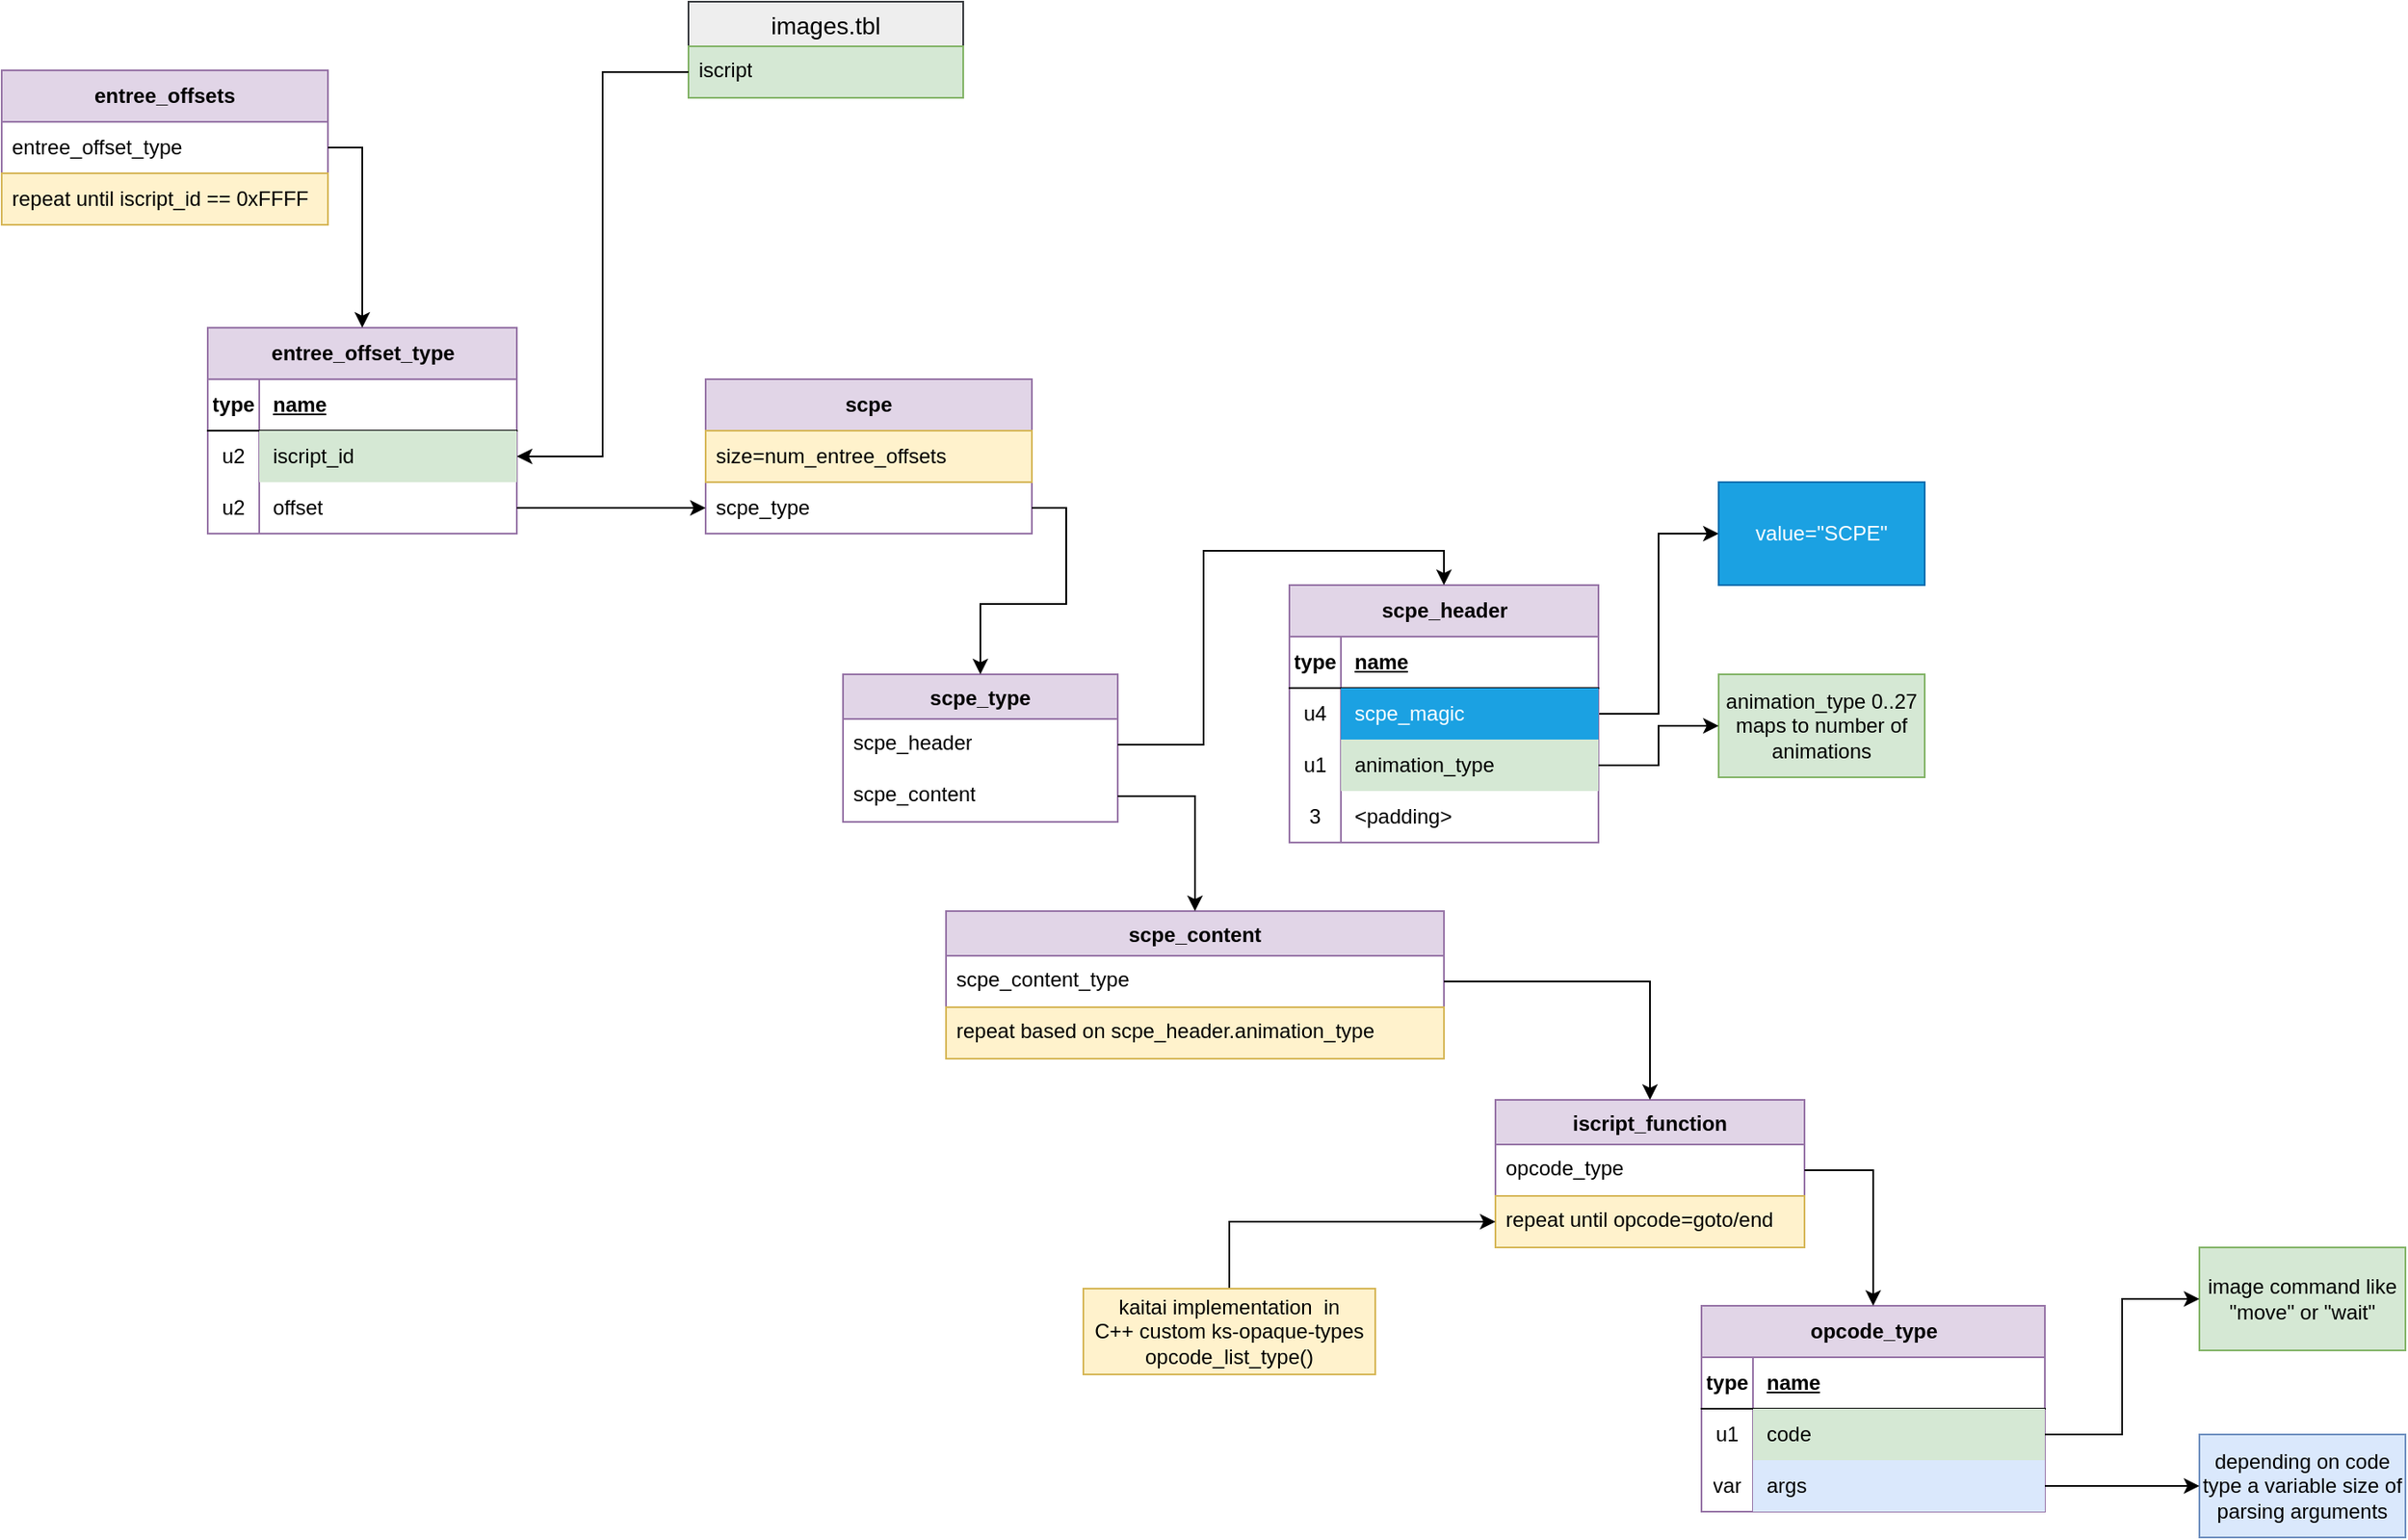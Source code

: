 <mxfile version="24.7.16">
  <diagram name="Seite-1" id="KFdxUCkT2mGUEJN-284l">
    <mxGraphModel dx="2025" dy="1865" grid="1" gridSize="10" guides="1" tooltips="1" connect="1" arrows="1" fold="1" page="1" pageScale="1" pageWidth="827" pageHeight="1169" math="0" shadow="0">
      <root>
        <mxCell id="0" />
        <mxCell id="1" parent="0" />
        <mxCell id="UYgS50BEV_OBPUOMT7Mz-1" value="&lt;b&gt;entree_offsets&lt;/b&gt;" style="swimlane;fontStyle=0;childLayout=stackLayout;horizontal=1;startSize=30;horizontalStack=0;resizeParent=1;resizeParentMax=0;resizeLast=0;collapsible=1;marginBottom=0;whiteSpace=wrap;html=1;fillColor=#e1d5e7;strokeColor=#9673a6;" parent="1" vertex="1">
          <mxGeometry x="-130" y="-90" width="190" height="90" as="geometry" />
        </mxCell>
        <mxCell id="UYgS50BEV_OBPUOMT7Mz-2" value="&lt;span style=&quot;text-align: center; text-wrap: nowrap;&quot;&gt;entree_offset_type&lt;/span&gt;" style="text;strokeColor=none;fillColor=none;align=left;verticalAlign=middle;spacingLeft=4;spacingRight=4;overflow=hidden;points=[[0,0.5],[1,0.5]];portConstraint=eastwest;rotatable=0;whiteSpace=wrap;html=1;" parent="UYgS50BEV_OBPUOMT7Mz-1" vertex="1">
          <mxGeometry y="30" width="190" height="30" as="geometry" />
        </mxCell>
        <mxCell id="UYgS50BEV_OBPUOMT7Mz-4" value="repeat until iscript_id == 0xFFFF" style="text;strokeColor=#d6b656;fillColor=#fff2cc;align=left;verticalAlign=middle;spacingLeft=4;spacingRight=4;overflow=hidden;points=[[0,0.5],[1,0.5]];portConstraint=eastwest;rotatable=0;whiteSpace=wrap;html=1;" parent="UYgS50BEV_OBPUOMT7Mz-1" vertex="1">
          <mxGeometry y="60" width="190" height="30" as="geometry" />
        </mxCell>
        <mxCell id="UYgS50BEV_OBPUOMT7Mz-25" value="entree_offset_type" style="shape=table;startSize=30;container=1;collapsible=1;childLayout=tableLayout;fixedRows=1;rowLines=0;fontStyle=1;align=center;resizeLast=1;html=1;fillColor=#e1d5e7;strokeColor=#9673a6;" parent="1" vertex="1">
          <mxGeometry x="-10" y="60" width="180" height="120" as="geometry" />
        </mxCell>
        <mxCell id="UYgS50BEV_OBPUOMT7Mz-26" value="" style="shape=tableRow;horizontal=0;startSize=0;swimlaneHead=0;swimlaneBody=0;fillColor=none;collapsible=0;dropTarget=0;points=[[0,0.5],[1,0.5]];portConstraint=eastwest;top=0;left=0;right=0;bottom=1;" parent="UYgS50BEV_OBPUOMT7Mz-25" vertex="1">
          <mxGeometry y="30" width="180" height="30" as="geometry" />
        </mxCell>
        <mxCell id="UYgS50BEV_OBPUOMT7Mz-27" value="type" style="shape=partialRectangle;connectable=0;fillColor=none;top=0;left=0;bottom=0;right=0;fontStyle=1;overflow=hidden;whiteSpace=wrap;html=1;" parent="UYgS50BEV_OBPUOMT7Mz-26" vertex="1">
          <mxGeometry width="30" height="30" as="geometry">
            <mxRectangle width="30" height="30" as="alternateBounds" />
          </mxGeometry>
        </mxCell>
        <mxCell id="UYgS50BEV_OBPUOMT7Mz-28" value="name" style="shape=partialRectangle;connectable=0;fillColor=none;top=0;left=0;bottom=0;right=0;align=left;spacingLeft=6;fontStyle=5;overflow=hidden;whiteSpace=wrap;html=1;" parent="UYgS50BEV_OBPUOMT7Mz-26" vertex="1">
          <mxGeometry x="30" width="150" height="30" as="geometry">
            <mxRectangle width="150" height="30" as="alternateBounds" />
          </mxGeometry>
        </mxCell>
        <mxCell id="UYgS50BEV_OBPUOMT7Mz-29" value="" style="shape=tableRow;horizontal=0;startSize=0;swimlaneHead=0;swimlaneBody=0;fillColor=none;collapsible=0;dropTarget=0;points=[[0,0.5],[1,0.5]];portConstraint=eastwest;top=0;left=0;right=0;bottom=0;" parent="UYgS50BEV_OBPUOMT7Mz-25" vertex="1">
          <mxGeometry y="60" width="180" height="30" as="geometry" />
        </mxCell>
        <mxCell id="UYgS50BEV_OBPUOMT7Mz-30" value="u2" style="shape=partialRectangle;connectable=0;fillColor=none;top=0;left=0;bottom=0;right=0;editable=1;overflow=hidden;whiteSpace=wrap;html=1;" parent="UYgS50BEV_OBPUOMT7Mz-29" vertex="1">
          <mxGeometry width="30" height="30" as="geometry">
            <mxRectangle width="30" height="30" as="alternateBounds" />
          </mxGeometry>
        </mxCell>
        <mxCell id="UYgS50BEV_OBPUOMT7Mz-31" value="iscript_id" style="shape=partialRectangle;connectable=0;fillColor=#d5e8d4;top=0;left=0;bottom=0;right=0;align=left;spacingLeft=6;overflow=hidden;whiteSpace=wrap;html=1;strokeColor=#82b366;" parent="UYgS50BEV_OBPUOMT7Mz-29" vertex="1">
          <mxGeometry x="30" width="150" height="30" as="geometry">
            <mxRectangle width="150" height="30" as="alternateBounds" />
          </mxGeometry>
        </mxCell>
        <mxCell id="UYgS50BEV_OBPUOMT7Mz-32" value="" style="shape=tableRow;horizontal=0;startSize=0;swimlaneHead=0;swimlaneBody=0;fillColor=none;collapsible=0;dropTarget=0;points=[[0,0.5],[1,0.5]];portConstraint=eastwest;top=0;left=0;right=0;bottom=0;" parent="UYgS50BEV_OBPUOMT7Mz-25" vertex="1">
          <mxGeometry y="90" width="180" height="30" as="geometry" />
        </mxCell>
        <mxCell id="UYgS50BEV_OBPUOMT7Mz-33" value="u2" style="shape=partialRectangle;connectable=0;fillColor=none;top=0;left=0;bottom=0;right=0;editable=1;overflow=hidden;whiteSpace=wrap;html=1;" parent="UYgS50BEV_OBPUOMT7Mz-32" vertex="1">
          <mxGeometry width="30" height="30" as="geometry">
            <mxRectangle width="30" height="30" as="alternateBounds" />
          </mxGeometry>
        </mxCell>
        <mxCell id="UYgS50BEV_OBPUOMT7Mz-34" value="offset" style="shape=partialRectangle;connectable=0;fillColor=none;top=0;left=0;bottom=0;right=0;align=left;spacingLeft=6;overflow=hidden;whiteSpace=wrap;html=1;" parent="UYgS50BEV_OBPUOMT7Mz-32" vertex="1">
          <mxGeometry x="30" width="150" height="30" as="geometry">
            <mxRectangle width="150" height="30" as="alternateBounds" />
          </mxGeometry>
        </mxCell>
        <mxCell id="UYgS50BEV_OBPUOMT7Mz-38" style="edgeStyle=orthogonalEdgeStyle;rounded=0;orthogonalLoop=1;jettySize=auto;html=1;exitX=1;exitY=0.5;exitDx=0;exitDy=0;entryX=0.5;entryY=0;entryDx=0;entryDy=0;" parent="1" source="UYgS50BEV_OBPUOMT7Mz-2" target="UYgS50BEV_OBPUOMT7Mz-25" edge="1">
          <mxGeometry relative="1" as="geometry" />
        </mxCell>
        <mxCell id="UYgS50BEV_OBPUOMT7Mz-39" value="&lt;b&gt;scpe&lt;/b&gt;" style="swimlane;fontStyle=0;childLayout=stackLayout;horizontal=1;startSize=30;horizontalStack=0;resizeParent=1;resizeParentMax=0;resizeLast=0;collapsible=1;marginBottom=0;whiteSpace=wrap;html=1;fillColor=#e1d5e7;strokeColor=#9673a6;" parent="1" vertex="1">
          <mxGeometry x="280" y="90" width="190" height="90" as="geometry" />
        </mxCell>
        <mxCell id="UYgS50BEV_OBPUOMT7Mz-43" value="size=num_entree_offsets" style="text;strokeColor=#d6b656;fillColor=#fff2cc;align=left;verticalAlign=middle;spacingLeft=4;spacingRight=4;overflow=hidden;points=[[0,0.5],[1,0.5]];portConstraint=eastwest;rotatable=0;whiteSpace=wrap;html=1;" parent="UYgS50BEV_OBPUOMT7Mz-39" vertex="1">
          <mxGeometry y="30" width="190" height="30" as="geometry" />
        </mxCell>
        <mxCell id="UYgS50BEV_OBPUOMT7Mz-40" value="scpe_type" style="text;strokeColor=none;fillColor=none;align=left;verticalAlign=middle;spacingLeft=4;spacingRight=4;overflow=hidden;points=[[0,0.5],[1,0.5]];portConstraint=eastwest;rotatable=0;whiteSpace=wrap;html=1;" parent="UYgS50BEV_OBPUOMT7Mz-39" vertex="1">
          <mxGeometry y="60" width="190" height="30" as="geometry" />
        </mxCell>
        <mxCell id="UYgS50BEV_OBPUOMT7Mz-106" style="edgeStyle=orthogonalEdgeStyle;rounded=0;orthogonalLoop=1;jettySize=auto;html=1;entryX=0;entryY=0.5;entryDx=0;entryDy=0;" parent="1" source="UYgS50BEV_OBPUOMT7Mz-44" target="UYgS50BEV_OBPUOMT7Mz-105" edge="1">
          <mxGeometry relative="1" as="geometry" />
        </mxCell>
        <mxCell id="UYgS50BEV_OBPUOMT7Mz-44" value="scpe_header" style="shape=table;startSize=30;container=1;collapsible=1;childLayout=tableLayout;fixedRows=1;rowLines=0;fontStyle=1;align=center;resizeLast=1;html=1;fillColor=#e1d5e7;strokeColor=#9673a6;" parent="1" vertex="1">
          <mxGeometry x="620" y="210" width="180" height="150" as="geometry" />
        </mxCell>
        <mxCell id="UYgS50BEV_OBPUOMT7Mz-45" value="" style="shape=tableRow;horizontal=0;startSize=0;swimlaneHead=0;swimlaneBody=0;fillColor=none;collapsible=0;dropTarget=0;points=[[0,0.5],[1,0.5]];portConstraint=eastwest;top=0;left=0;right=0;bottom=1;" parent="UYgS50BEV_OBPUOMT7Mz-44" vertex="1">
          <mxGeometry y="30" width="180" height="30" as="geometry" />
        </mxCell>
        <mxCell id="UYgS50BEV_OBPUOMT7Mz-46" value="type" style="shape=partialRectangle;connectable=0;fillColor=none;top=0;left=0;bottom=0;right=0;fontStyle=1;overflow=hidden;whiteSpace=wrap;html=1;" parent="UYgS50BEV_OBPUOMT7Mz-45" vertex="1">
          <mxGeometry width="30" height="30" as="geometry">
            <mxRectangle width="30" height="30" as="alternateBounds" />
          </mxGeometry>
        </mxCell>
        <mxCell id="UYgS50BEV_OBPUOMT7Mz-47" value="name" style="shape=partialRectangle;connectable=0;fillColor=none;top=0;left=0;bottom=0;right=0;align=left;spacingLeft=6;fontStyle=5;overflow=hidden;whiteSpace=wrap;html=1;" parent="UYgS50BEV_OBPUOMT7Mz-45" vertex="1">
          <mxGeometry x="30" width="150" height="30" as="geometry">
            <mxRectangle width="150" height="30" as="alternateBounds" />
          </mxGeometry>
        </mxCell>
        <mxCell id="UYgS50BEV_OBPUOMT7Mz-48" value="" style="shape=tableRow;horizontal=0;startSize=0;swimlaneHead=0;swimlaneBody=0;fillColor=none;collapsible=0;dropTarget=0;points=[[0,0.5],[1,0.5]];portConstraint=eastwest;top=0;left=0;right=0;bottom=0;" parent="UYgS50BEV_OBPUOMT7Mz-44" vertex="1">
          <mxGeometry y="60" width="180" height="30" as="geometry" />
        </mxCell>
        <mxCell id="UYgS50BEV_OBPUOMT7Mz-49" value="u4" style="shape=partialRectangle;connectable=0;fillColor=none;top=0;left=0;bottom=0;right=0;editable=1;overflow=hidden;whiteSpace=wrap;html=1;perimeterSpacing=2;" parent="UYgS50BEV_OBPUOMT7Mz-48" vertex="1">
          <mxGeometry width="30" height="30" as="geometry">
            <mxRectangle width="30" height="30" as="alternateBounds" />
          </mxGeometry>
        </mxCell>
        <mxCell id="UYgS50BEV_OBPUOMT7Mz-50" value="scpe_magic" style="shape=partialRectangle;connectable=0;top=0;left=0;bottom=0;right=0;align=left;spacingLeft=6;overflow=hidden;whiteSpace=wrap;html=1;perimeterSpacing=2;strokeWidth=1;shadow=0;fillStyle=auto;fillColor=#1ba1e2;fontColor=#ffffff;strokeColor=#006EAF;" parent="UYgS50BEV_OBPUOMT7Mz-48" vertex="1">
          <mxGeometry x="30" width="150" height="30" as="geometry">
            <mxRectangle width="150" height="30" as="alternateBounds" />
          </mxGeometry>
        </mxCell>
        <mxCell id="UYgS50BEV_OBPUOMT7Mz-51" value="" style="shape=tableRow;horizontal=0;startSize=0;swimlaneHead=0;swimlaneBody=0;fillColor=none;collapsible=0;dropTarget=0;points=[[0,0.5],[1,0.5]];portConstraint=eastwest;top=0;left=0;right=0;bottom=0;" parent="UYgS50BEV_OBPUOMT7Mz-44" vertex="1">
          <mxGeometry y="90" width="180" height="30" as="geometry" />
        </mxCell>
        <mxCell id="UYgS50BEV_OBPUOMT7Mz-52" value="u1" style="shape=partialRectangle;connectable=0;fillColor=none;top=0;left=0;bottom=0;right=0;editable=1;overflow=hidden;whiteSpace=wrap;html=1;" parent="UYgS50BEV_OBPUOMT7Mz-51" vertex="1">
          <mxGeometry width="30" height="30" as="geometry">
            <mxRectangle width="30" height="30" as="alternateBounds" />
          </mxGeometry>
        </mxCell>
        <mxCell id="UYgS50BEV_OBPUOMT7Mz-53" value="animation_type" style="shape=partialRectangle;connectable=0;fillColor=#d5e8d4;top=0;left=0;bottom=0;right=0;align=left;spacingLeft=6;overflow=hidden;whiteSpace=wrap;html=1;strokeColor=#82b366;" parent="UYgS50BEV_OBPUOMT7Mz-51" vertex="1">
          <mxGeometry x="30" width="150" height="30" as="geometry">
            <mxRectangle width="150" height="30" as="alternateBounds" />
          </mxGeometry>
        </mxCell>
        <mxCell id="UYgS50BEV_OBPUOMT7Mz-62" style="shape=tableRow;horizontal=0;startSize=0;swimlaneHead=0;swimlaneBody=0;fillColor=none;collapsible=0;dropTarget=0;points=[[0,0.5],[1,0.5]];portConstraint=eastwest;top=0;left=0;right=0;bottom=0;" parent="UYgS50BEV_OBPUOMT7Mz-44" vertex="1">
          <mxGeometry y="120" width="180" height="30" as="geometry" />
        </mxCell>
        <mxCell id="UYgS50BEV_OBPUOMT7Mz-63" value="3" style="shape=partialRectangle;connectable=0;fillColor=none;top=0;left=0;bottom=0;right=0;editable=1;overflow=hidden;whiteSpace=wrap;html=1;" parent="UYgS50BEV_OBPUOMT7Mz-62" vertex="1">
          <mxGeometry width="30" height="30" as="geometry">
            <mxRectangle width="30" height="30" as="alternateBounds" />
          </mxGeometry>
        </mxCell>
        <mxCell id="UYgS50BEV_OBPUOMT7Mz-64" value="&amp;lt;padding&amp;gt;" style="shape=partialRectangle;connectable=0;fillColor=none;top=0;left=0;bottom=0;right=0;align=left;spacingLeft=6;overflow=hidden;whiteSpace=wrap;html=1;" parent="UYgS50BEV_OBPUOMT7Mz-62" vertex="1">
          <mxGeometry x="30" width="150" height="30" as="geometry">
            <mxRectangle width="150" height="30" as="alternateBounds" />
          </mxGeometry>
        </mxCell>
        <mxCell id="UYgS50BEV_OBPUOMT7Mz-54" value="scpe_type" style="swimlane;fontStyle=1;childLayout=stackLayout;horizontal=1;startSize=26;horizontalStack=0;resizeParent=1;resizeParentMax=0;resizeLast=0;collapsible=1;marginBottom=0;align=center;fontSize=12;fillColor=#e1d5e7;strokeColor=#9673a6;" parent="1" vertex="1">
          <mxGeometry x="360" y="262" width="160" height="86" as="geometry" />
        </mxCell>
        <mxCell id="UYgS50BEV_OBPUOMT7Mz-55" value="scpe_header" style="text;strokeColor=none;fillColor=none;spacingLeft=4;spacingRight=4;overflow=hidden;rotatable=0;points=[[0,0.5],[1,0.5]];portConstraint=eastwest;fontSize=12;whiteSpace=wrap;html=1;" parent="UYgS50BEV_OBPUOMT7Mz-54" vertex="1">
          <mxGeometry y="26" width="160" height="30" as="geometry" />
        </mxCell>
        <mxCell id="UYgS50BEV_OBPUOMT7Mz-56" value="scpe_content" style="text;strokeColor=none;fillColor=none;spacingLeft=4;spacingRight=4;overflow=hidden;rotatable=0;points=[[0,0.5],[1,0.5]];portConstraint=eastwest;fontSize=12;whiteSpace=wrap;html=1;" parent="UYgS50BEV_OBPUOMT7Mz-54" vertex="1">
          <mxGeometry y="56" width="160" height="30" as="geometry" />
        </mxCell>
        <mxCell id="UYgS50BEV_OBPUOMT7Mz-59" style="edgeStyle=orthogonalEdgeStyle;rounded=0;orthogonalLoop=1;jettySize=auto;html=1;exitX=1;exitY=0.5;exitDx=0;exitDy=0;entryX=0.5;entryY=0;entryDx=0;entryDy=0;" parent="1" source="UYgS50BEV_OBPUOMT7Mz-40" target="UYgS50BEV_OBPUOMT7Mz-54" edge="1">
          <mxGeometry relative="1" as="geometry" />
        </mxCell>
        <mxCell id="UYgS50BEV_OBPUOMT7Mz-61" style="edgeStyle=orthogonalEdgeStyle;rounded=0;orthogonalLoop=1;jettySize=auto;html=1;entryX=0.5;entryY=0;entryDx=0;entryDy=0;" parent="1" source="UYgS50BEV_OBPUOMT7Mz-55" target="UYgS50BEV_OBPUOMT7Mz-44" edge="1">
          <mxGeometry relative="1" as="geometry" />
        </mxCell>
        <mxCell id="UYgS50BEV_OBPUOMT7Mz-78" value="scpe_content" style="swimlane;fontStyle=1;childLayout=stackLayout;horizontal=1;startSize=26;horizontalStack=0;resizeParent=1;resizeParentMax=0;resizeLast=0;collapsible=1;marginBottom=0;align=center;fontSize=12;fillColor=#e1d5e7;strokeColor=#9673a6;" parent="1" vertex="1">
          <mxGeometry x="420" y="400" width="290" height="86" as="geometry" />
        </mxCell>
        <mxCell id="UYgS50BEV_OBPUOMT7Mz-79" value="scpe_content_type" style="text;strokeColor=none;fillColor=none;spacingLeft=4;spacingRight=4;overflow=hidden;rotatable=0;points=[[0,0.5],[1,0.5]];portConstraint=eastwest;fontSize=12;whiteSpace=wrap;html=1;" parent="UYgS50BEV_OBPUOMT7Mz-78" vertex="1">
          <mxGeometry y="26" width="290" height="30" as="geometry" />
        </mxCell>
        <mxCell id="UYgS50BEV_OBPUOMT7Mz-81" value="repeat based on&amp;nbsp;&lt;span style=&quot;text-align: center; text-wrap: nowrap;&quot;&gt;scpe_header.&lt;/span&gt;animation_type" style="text;strokeColor=#d6b656;fillColor=#fff2cc;spacingLeft=4;spacingRight=4;overflow=hidden;rotatable=0;points=[[0,0.5],[1,0.5]];portConstraint=eastwest;fontSize=12;whiteSpace=wrap;html=1;" parent="UYgS50BEV_OBPUOMT7Mz-78" vertex="1">
          <mxGeometry y="56" width="290" height="30" as="geometry" />
        </mxCell>
        <mxCell id="UYgS50BEV_OBPUOMT7Mz-82" style="edgeStyle=orthogonalEdgeStyle;rounded=0;orthogonalLoop=1;jettySize=auto;html=1;" parent="1" source="UYgS50BEV_OBPUOMT7Mz-56" target="UYgS50BEV_OBPUOMT7Mz-78" edge="1">
          <mxGeometry relative="1" as="geometry" />
        </mxCell>
        <mxCell id="UYgS50BEV_OBPUOMT7Mz-83" value="animation_type 0..27 maps to number of animations" style="rounded=0;whiteSpace=wrap;html=1;fillColor=#d5e8d4;strokeColor=#82b366;" parent="1" vertex="1">
          <mxGeometry x="870" y="262" width="120" height="60" as="geometry" />
        </mxCell>
        <mxCell id="UYgS50BEV_OBPUOMT7Mz-84" style="edgeStyle=orthogonalEdgeStyle;rounded=0;orthogonalLoop=1;jettySize=auto;html=1;entryX=0;entryY=0.5;entryDx=0;entryDy=0;" parent="1" source="UYgS50BEV_OBPUOMT7Mz-51" target="UYgS50BEV_OBPUOMT7Mz-83" edge="1">
          <mxGeometry relative="1" as="geometry" />
        </mxCell>
        <mxCell id="UYgS50BEV_OBPUOMT7Mz-85" value="iscript_function" style="swimlane;fontStyle=1;childLayout=stackLayout;horizontal=1;startSize=26;horizontalStack=0;resizeParent=1;resizeParentMax=0;resizeLast=0;collapsible=1;marginBottom=0;align=center;fontSize=12;fillColor=#e1d5e7;strokeColor=#9673a6;" parent="1" vertex="1">
          <mxGeometry x="740" y="510" width="180" height="86" as="geometry" />
        </mxCell>
        <mxCell id="UYgS50BEV_OBPUOMT7Mz-86" value="opcode_type" style="text;strokeColor=none;fillColor=none;spacingLeft=4;spacingRight=4;overflow=hidden;rotatable=0;points=[[0,0.5],[1,0.5]];portConstraint=eastwest;fontSize=12;whiteSpace=wrap;html=1;" parent="UYgS50BEV_OBPUOMT7Mz-85" vertex="1">
          <mxGeometry y="26" width="180" height="30" as="geometry" />
        </mxCell>
        <mxCell id="UYgS50BEV_OBPUOMT7Mz-88" value="repeat until opcode=goto/end" style="text;strokeColor=#d6b656;fillColor=#fff2cc;spacingLeft=4;spacingRight=4;overflow=hidden;rotatable=0;points=[[0,0.5],[1,0.5]];portConstraint=eastwest;fontSize=12;whiteSpace=wrap;html=1;" parent="UYgS50BEV_OBPUOMT7Mz-85" vertex="1">
          <mxGeometry y="56" width="180" height="30" as="geometry" />
        </mxCell>
        <mxCell id="UYgS50BEV_OBPUOMT7Mz-89" style="edgeStyle=orthogonalEdgeStyle;rounded=0;orthogonalLoop=1;jettySize=auto;html=1;entryX=0.5;entryY=0;entryDx=0;entryDy=0;" parent="1" source="UYgS50BEV_OBPUOMT7Mz-79" target="UYgS50BEV_OBPUOMT7Mz-85" edge="1">
          <mxGeometry relative="1" as="geometry" />
        </mxCell>
        <mxCell id="UYgS50BEV_OBPUOMT7Mz-95" value="opcode_type" style="shape=table;startSize=30;container=1;collapsible=1;childLayout=tableLayout;fixedRows=1;rowLines=0;fontStyle=1;align=center;resizeLast=1;html=1;fillColor=#e1d5e7;strokeColor=#9673a6;" parent="1" vertex="1">
          <mxGeometry x="860" y="630" width="200" height="120" as="geometry" />
        </mxCell>
        <mxCell id="UYgS50BEV_OBPUOMT7Mz-96" value="" style="shape=tableRow;horizontal=0;startSize=0;swimlaneHead=0;swimlaneBody=0;fillColor=none;collapsible=0;dropTarget=0;points=[[0,0.5],[1,0.5]];portConstraint=eastwest;top=0;left=0;right=0;bottom=1;" parent="UYgS50BEV_OBPUOMT7Mz-95" vertex="1">
          <mxGeometry y="30" width="200" height="30" as="geometry" />
        </mxCell>
        <mxCell id="UYgS50BEV_OBPUOMT7Mz-97" value="type" style="shape=partialRectangle;connectable=0;fillColor=none;top=0;left=0;bottom=0;right=0;fontStyle=1;overflow=hidden;whiteSpace=wrap;html=1;" parent="UYgS50BEV_OBPUOMT7Mz-96" vertex="1">
          <mxGeometry width="30" height="30" as="geometry">
            <mxRectangle width="30" height="30" as="alternateBounds" />
          </mxGeometry>
        </mxCell>
        <mxCell id="UYgS50BEV_OBPUOMT7Mz-98" value="name" style="shape=partialRectangle;connectable=0;fillColor=none;top=0;left=0;bottom=0;right=0;align=left;spacingLeft=6;fontStyle=5;overflow=hidden;whiteSpace=wrap;html=1;" parent="UYgS50BEV_OBPUOMT7Mz-96" vertex="1">
          <mxGeometry x="30" width="170" height="30" as="geometry">
            <mxRectangle width="170" height="30" as="alternateBounds" />
          </mxGeometry>
        </mxCell>
        <mxCell id="UYgS50BEV_OBPUOMT7Mz-99" value="" style="shape=tableRow;horizontal=0;startSize=0;swimlaneHead=0;swimlaneBody=0;fillColor=none;collapsible=0;dropTarget=0;points=[[0,0.5],[1,0.5]];portConstraint=eastwest;top=0;left=0;right=0;bottom=0;" parent="UYgS50BEV_OBPUOMT7Mz-95" vertex="1">
          <mxGeometry y="60" width="200" height="30" as="geometry" />
        </mxCell>
        <mxCell id="UYgS50BEV_OBPUOMT7Mz-100" value="u1" style="shape=partialRectangle;connectable=0;fillColor=none;top=0;left=0;bottom=0;right=0;editable=1;overflow=hidden;whiteSpace=wrap;html=1;" parent="UYgS50BEV_OBPUOMT7Mz-99" vertex="1">
          <mxGeometry width="30" height="30" as="geometry">
            <mxRectangle width="30" height="30" as="alternateBounds" />
          </mxGeometry>
        </mxCell>
        <mxCell id="UYgS50BEV_OBPUOMT7Mz-101" value="code" style="shape=partialRectangle;connectable=0;fillColor=#d5e8d4;top=0;left=0;bottom=0;right=0;align=left;spacingLeft=6;overflow=hidden;whiteSpace=wrap;html=1;strokeColor=#82b366;" parent="UYgS50BEV_OBPUOMT7Mz-99" vertex="1">
          <mxGeometry x="30" width="170" height="30" as="geometry">
            <mxRectangle width="170" height="30" as="alternateBounds" />
          </mxGeometry>
        </mxCell>
        <mxCell id="UYgS50BEV_OBPUOMT7Mz-102" value="" style="shape=tableRow;horizontal=0;startSize=0;swimlaneHead=0;swimlaneBody=0;fillColor=none;collapsible=0;dropTarget=0;points=[[0,0.5],[1,0.5]];portConstraint=eastwest;top=0;left=0;right=0;bottom=0;" parent="UYgS50BEV_OBPUOMT7Mz-95" vertex="1">
          <mxGeometry y="90" width="200" height="30" as="geometry" />
        </mxCell>
        <mxCell id="UYgS50BEV_OBPUOMT7Mz-103" value="var" style="shape=partialRectangle;connectable=0;fillColor=none;top=0;left=0;bottom=0;right=0;editable=1;overflow=hidden;whiteSpace=wrap;html=1;" parent="UYgS50BEV_OBPUOMT7Mz-102" vertex="1">
          <mxGeometry width="30" height="30" as="geometry">
            <mxRectangle width="30" height="30" as="alternateBounds" />
          </mxGeometry>
        </mxCell>
        <mxCell id="UYgS50BEV_OBPUOMT7Mz-104" value="args" style="shape=partialRectangle;connectable=0;fillColor=#dae8fc;top=0;left=0;bottom=0;right=0;align=left;spacingLeft=6;overflow=hidden;whiteSpace=wrap;html=1;strokeColor=#6c8ebf;" parent="UYgS50BEV_OBPUOMT7Mz-102" vertex="1">
          <mxGeometry x="30" width="170" height="30" as="geometry">
            <mxRectangle width="170" height="30" as="alternateBounds" />
          </mxGeometry>
        </mxCell>
        <mxCell id="UYgS50BEV_OBPUOMT7Mz-105" value="value=&quot;SCPE&quot;" style="rounded=0;whiteSpace=wrap;html=1;fillColor=#1ba1e2;fontColor=#ffffff;strokeColor=#006EAF;" parent="1" vertex="1">
          <mxGeometry x="870" y="150" width="120" height="60" as="geometry" />
        </mxCell>
        <mxCell id="UYgS50BEV_OBPUOMT7Mz-107" style="edgeStyle=orthogonalEdgeStyle;rounded=0;orthogonalLoop=1;jettySize=auto;html=1;" parent="1" source="UYgS50BEV_OBPUOMT7Mz-86" target="UYgS50BEV_OBPUOMT7Mz-95" edge="1">
          <mxGeometry relative="1" as="geometry" />
        </mxCell>
        <mxCell id="UYgS50BEV_OBPUOMT7Mz-108" value="image command like &quot;move&quot; or &quot;wait&quot;" style="rounded=0;whiteSpace=wrap;html=1;fillColor=#d5e8d4;strokeColor=#82b366;" parent="1" vertex="1">
          <mxGeometry x="1150" y="596" width="120" height="60" as="geometry" />
        </mxCell>
        <mxCell id="UYgS50BEV_OBPUOMT7Mz-109" style="edgeStyle=orthogonalEdgeStyle;rounded=0;orthogonalLoop=1;jettySize=auto;html=1;entryX=0;entryY=0.5;entryDx=0;entryDy=0;" parent="1" source="UYgS50BEV_OBPUOMT7Mz-99" target="UYgS50BEV_OBPUOMT7Mz-108" edge="1">
          <mxGeometry relative="1" as="geometry" />
        </mxCell>
        <mxCell id="UYgS50BEV_OBPUOMT7Mz-110" value="depending on code type a variable size of parsing arguments" style="rounded=0;whiteSpace=wrap;html=1;fillColor=#dae8fc;strokeColor=#6c8ebf;" parent="1" vertex="1">
          <mxGeometry x="1150" y="705" width="120" height="60" as="geometry" />
        </mxCell>
        <mxCell id="UYgS50BEV_OBPUOMT7Mz-111" style="edgeStyle=orthogonalEdgeStyle;rounded=0;orthogonalLoop=1;jettySize=auto;html=1;" parent="1" source="UYgS50BEV_OBPUOMT7Mz-102" target="UYgS50BEV_OBPUOMT7Mz-110" edge="1">
          <mxGeometry relative="1" as="geometry" />
        </mxCell>
        <mxCell id="ln-DqbqfgzpJJSrmWITP-2" value="images.tbl" style="swimlane;fontStyle=0;childLayout=stackLayout;horizontal=1;startSize=26;horizontalStack=0;resizeParent=1;resizeParentMax=0;resizeLast=0;collapsible=1;marginBottom=0;align=center;fontSize=14;fillColor=#eeeeee;strokeColor=#36393d;" vertex="1" parent="1">
          <mxGeometry x="270" y="-130" width="160" height="56" as="geometry" />
        </mxCell>
        <mxCell id="ln-DqbqfgzpJJSrmWITP-3" value="iscript" style="text;strokeColor=#82b366;fillColor=#d5e8d4;spacingLeft=4;spacingRight=4;overflow=hidden;rotatable=0;points=[[0,0.5],[1,0.5]];portConstraint=eastwest;fontSize=12;whiteSpace=wrap;html=1;" vertex="1" parent="ln-DqbqfgzpJJSrmWITP-2">
          <mxGeometry y="26" width="160" height="30" as="geometry" />
        </mxCell>
        <mxCell id="ln-DqbqfgzpJJSrmWITP-6" style="edgeStyle=orthogonalEdgeStyle;rounded=0;orthogonalLoop=1;jettySize=auto;html=1;exitX=0;exitY=0.5;exitDx=0;exitDy=0;entryX=1;entryY=0.5;entryDx=0;entryDy=0;" edge="1" parent="1" source="ln-DqbqfgzpJJSrmWITP-3" target="UYgS50BEV_OBPUOMT7Mz-29">
          <mxGeometry relative="1" as="geometry" />
        </mxCell>
        <mxCell id="ln-DqbqfgzpJJSrmWITP-7" style="edgeStyle=orthogonalEdgeStyle;rounded=0;orthogonalLoop=1;jettySize=auto;html=1;entryX=0;entryY=0.5;entryDx=0;entryDy=0;" edge="1" parent="1" source="UYgS50BEV_OBPUOMT7Mz-32" target="UYgS50BEV_OBPUOMT7Mz-40">
          <mxGeometry relative="1" as="geometry" />
        </mxCell>
        <mxCell id="ln-DqbqfgzpJJSrmWITP-10" style="edgeStyle=orthogonalEdgeStyle;rounded=0;orthogonalLoop=1;jettySize=auto;html=1;entryX=0;entryY=0.5;entryDx=0;entryDy=0;" edge="1" parent="1" source="ln-DqbqfgzpJJSrmWITP-9" target="UYgS50BEV_OBPUOMT7Mz-88">
          <mxGeometry relative="1" as="geometry" />
        </mxCell>
        <mxCell id="ln-DqbqfgzpJJSrmWITP-9" value="kaitai implementation&amp;nbsp; in C++&amp;nbsp;custom ks-opaque-types opcode_list_type()" style="rounded=0;whiteSpace=wrap;html=1;fillColor=#fff2cc;strokeColor=#d6b656;" vertex="1" parent="1">
          <mxGeometry x="500" y="620" width="170" height="50" as="geometry" />
        </mxCell>
      </root>
    </mxGraphModel>
  </diagram>
</mxfile>

